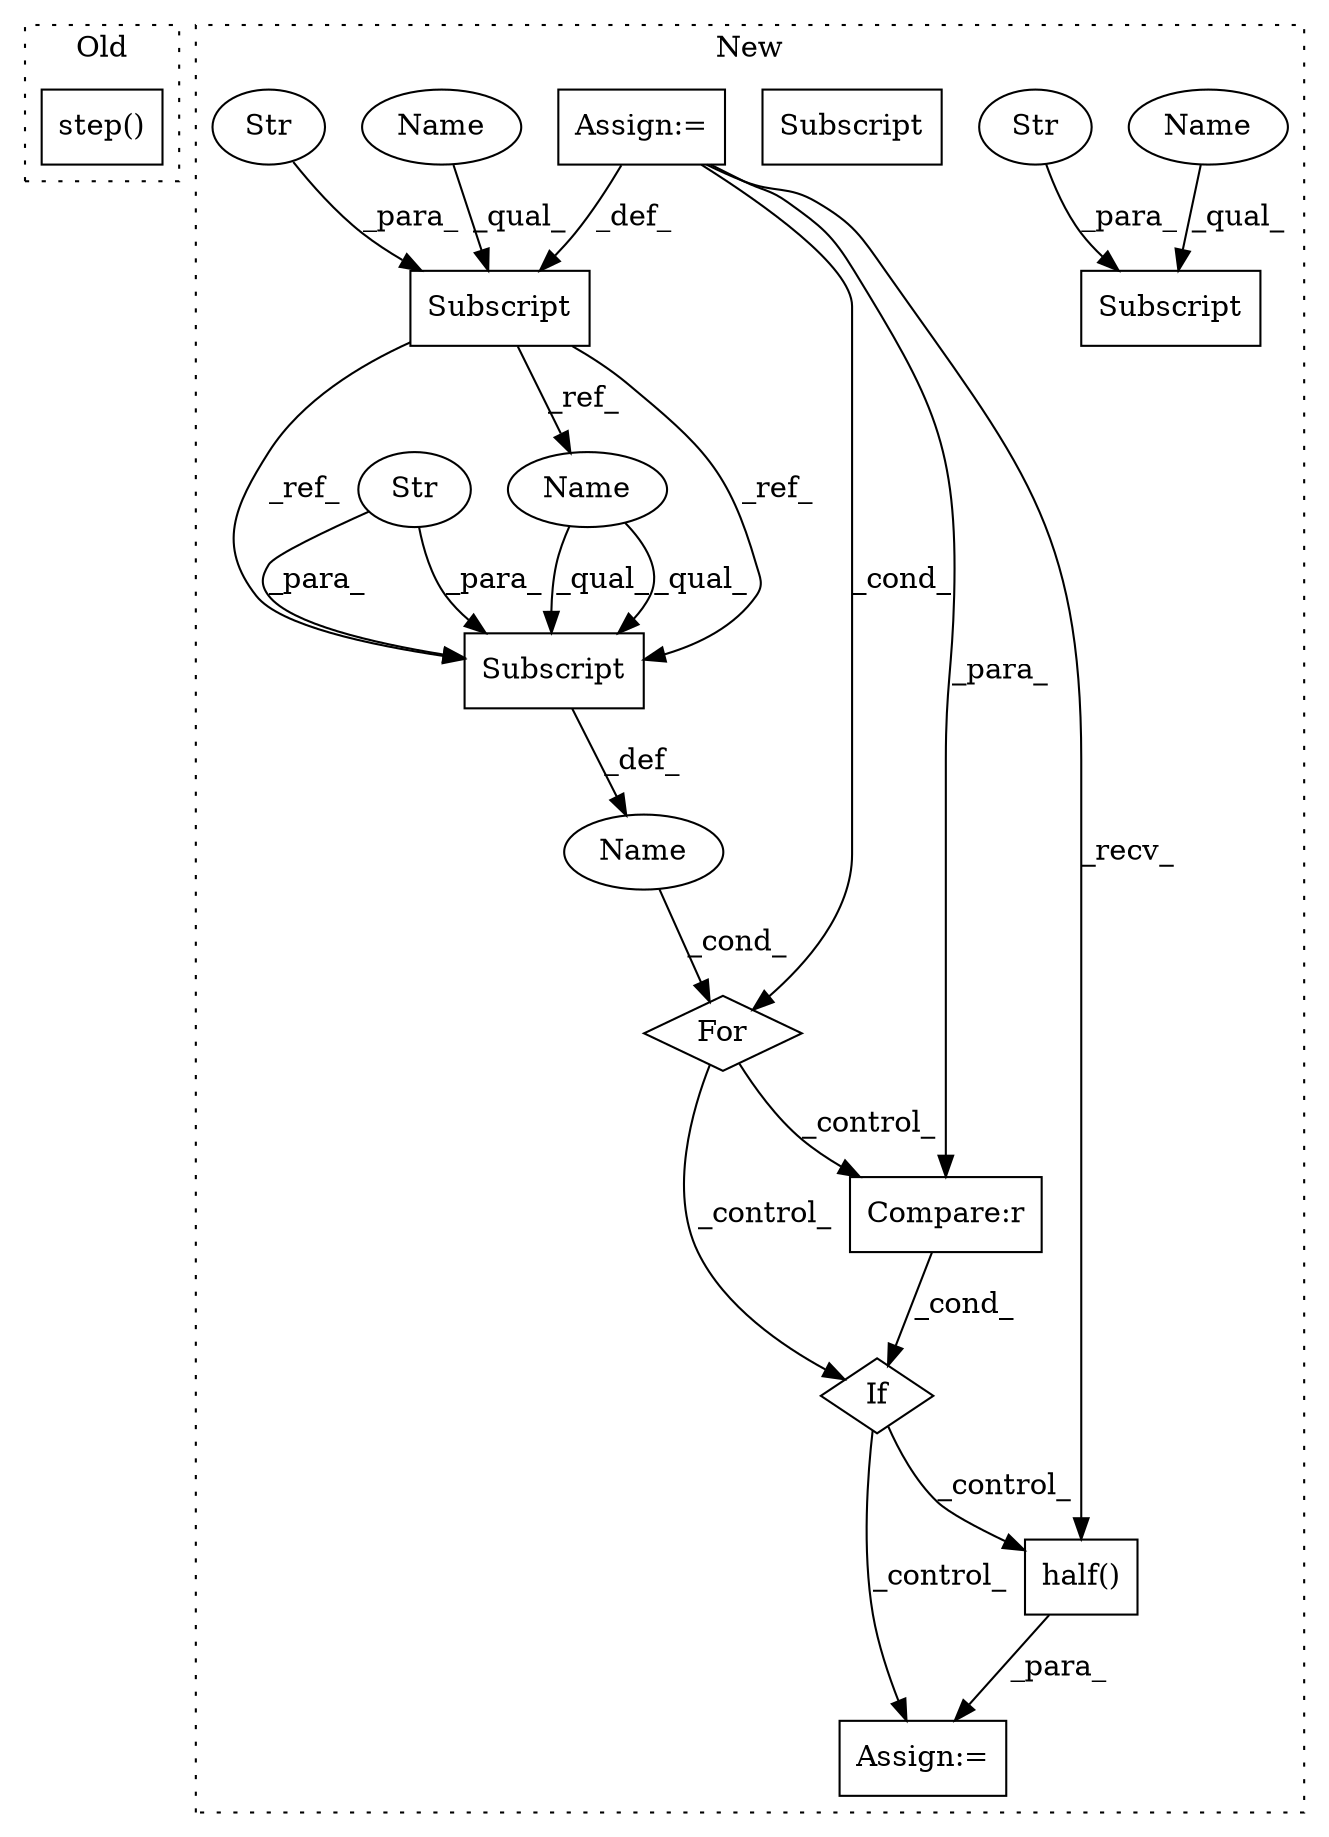 digraph G {
subgraph cluster0 {
1 [label="step()" a="75" s="6487,6519" l="25,1" shape="box"];
label = "Old";
style="dotted";
}
subgraph cluster1 {
2 [label="half()" a="75" s="7280" l="18" shape="box"];
3 [label="Assign:=" a="68" s="7277" l="3" shape="box"];
4 [label="If" a="96" s="7223" l="3" shape="diamond"];
5 [label="Subscript" a="63" s="7078,0" l="15,0" shape="box"];
6 [label="Compare:r" a="40" s="7226" l="18" shape="box"];
7 [label="Subscript" a="63" s="7060,0" l="15,0" shape="box"];
8 [label="Str" a="66" s="7066" l="8" shape="ellipse"];
9 [label="Str" a="66" s="7084" l="8" shape="ellipse"];
10 [label="Subscript" a="63" s="7151,0" l="15,0" shape="box"];
11 [label="Str" a="66" s="7157" l="8" shape="ellipse"];
12 [label="Name" a="87" s="7146" l="1" shape="ellipse"];
13 [label="For" a="107" s="7142,7166" l="4,18" shape="diamond"];
14 [label="Assign:=" a="68" s="7075" l="3" shape="box"];
15 [label="Subscript" a="63" s="7151,0" l="15,0" shape="box"];
16 [label="Name" a="87" s="7151" l="5" shape="ellipse"];
17 [label="Name" a="87" s="7078" l="5" shape="ellipse"];
18 [label="Name" a="87" s="7060" l="5" shape="ellipse"];
label = "New";
style="dotted";
}
2 -> 3 [label="_para_"];
4 -> 3 [label="_control_"];
4 -> 2 [label="_control_"];
6 -> 4 [label="_cond_"];
7 -> 15 [label="_ref_"];
7 -> 15 [label="_ref_"];
7 -> 16 [label="_ref_"];
8 -> 7 [label="_para_"];
9 -> 5 [label="_para_"];
11 -> 15 [label="_para_"];
11 -> 15 [label="_para_"];
12 -> 13 [label="_cond_"];
13 -> 4 [label="_control_"];
13 -> 6 [label="_control_"];
14 -> 13 [label="_cond_"];
14 -> 6 [label="_para_"];
14 -> 2 [label="_recv_"];
14 -> 7 [label="_def_"];
15 -> 12 [label="_def_"];
16 -> 15 [label="_qual_"];
16 -> 15 [label="_qual_"];
17 -> 5 [label="_qual_"];
18 -> 7 [label="_qual_"];
}